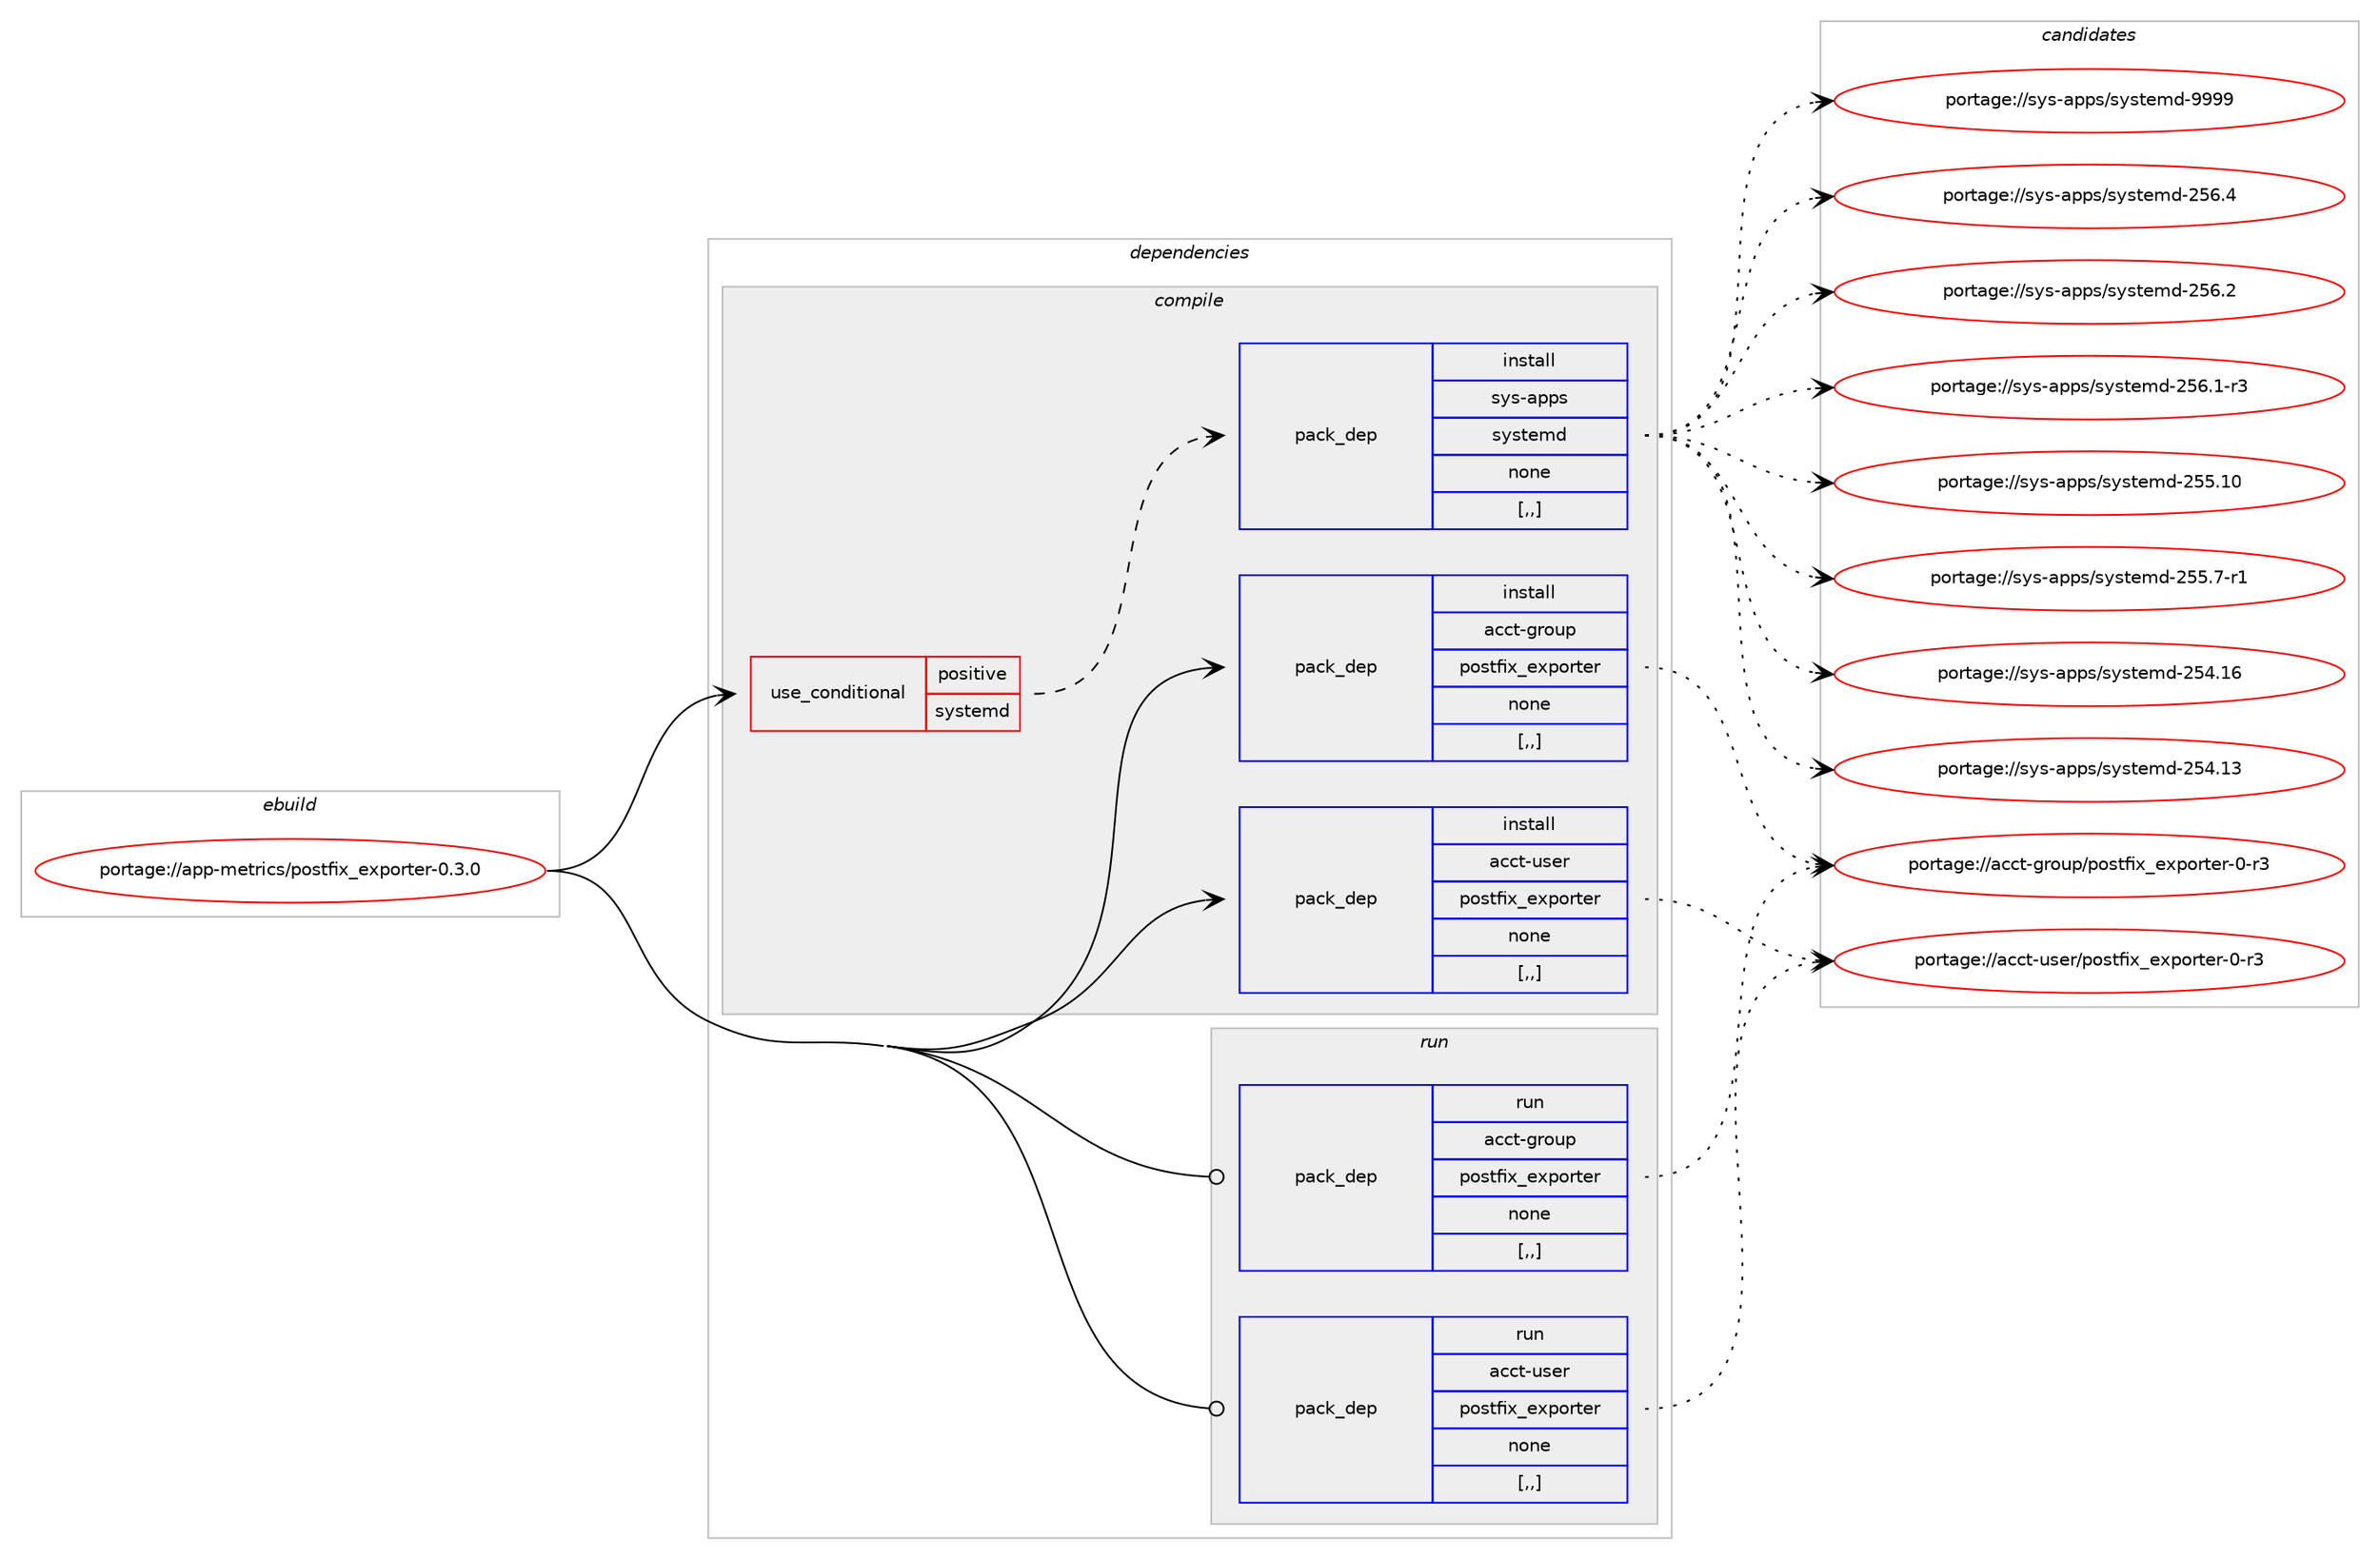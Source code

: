 digraph prolog {

# *************
# Graph options
# *************

newrank=true;
concentrate=true;
compound=true;
graph [rankdir=LR,fontname=Helvetica,fontsize=10,ranksep=1.5];#, ranksep=2.5, nodesep=0.2];
edge  [arrowhead=vee];
node  [fontname=Helvetica,fontsize=10];

# **********
# The ebuild
# **********

subgraph cluster_leftcol {
color=gray;
label=<<i>ebuild</i>>;
id [label="portage://app-metrics/postfix_exporter-0.3.0", color=red, width=4, href="../app-metrics/postfix_exporter-0.3.0.svg"];
}

# ****************
# The dependencies
# ****************

subgraph cluster_midcol {
color=gray;
label=<<i>dependencies</i>>;
subgraph cluster_compile {
fillcolor="#eeeeee";
style=filled;
label=<<i>compile</i>>;
subgraph cond11527 {
dependency39674 [label=<<TABLE BORDER="0" CELLBORDER="1" CELLSPACING="0" CELLPADDING="4"><TR><TD ROWSPAN="3" CELLPADDING="10">use_conditional</TD></TR><TR><TD>positive</TD></TR><TR><TD>systemd</TD></TR></TABLE>>, shape=none, color=red];
subgraph pack27760 {
dependency39675 [label=<<TABLE BORDER="0" CELLBORDER="1" CELLSPACING="0" CELLPADDING="4" WIDTH="220"><TR><TD ROWSPAN="6" CELLPADDING="30">pack_dep</TD></TR><TR><TD WIDTH="110">install</TD></TR><TR><TD>sys-apps</TD></TR><TR><TD>systemd</TD></TR><TR><TD>none</TD></TR><TR><TD>[,,]</TD></TR></TABLE>>, shape=none, color=blue];
}
dependency39674:e -> dependency39675:w [weight=20,style="dashed",arrowhead="vee"];
}
id:e -> dependency39674:w [weight=20,style="solid",arrowhead="vee"];
subgraph pack27761 {
dependency39676 [label=<<TABLE BORDER="0" CELLBORDER="1" CELLSPACING="0" CELLPADDING="4" WIDTH="220"><TR><TD ROWSPAN="6" CELLPADDING="30">pack_dep</TD></TR><TR><TD WIDTH="110">install</TD></TR><TR><TD>acct-group</TD></TR><TR><TD>postfix_exporter</TD></TR><TR><TD>none</TD></TR><TR><TD>[,,]</TD></TR></TABLE>>, shape=none, color=blue];
}
id:e -> dependency39676:w [weight=20,style="solid",arrowhead="vee"];
subgraph pack27762 {
dependency39677 [label=<<TABLE BORDER="0" CELLBORDER="1" CELLSPACING="0" CELLPADDING="4" WIDTH="220"><TR><TD ROWSPAN="6" CELLPADDING="30">pack_dep</TD></TR><TR><TD WIDTH="110">install</TD></TR><TR><TD>acct-user</TD></TR><TR><TD>postfix_exporter</TD></TR><TR><TD>none</TD></TR><TR><TD>[,,]</TD></TR></TABLE>>, shape=none, color=blue];
}
id:e -> dependency39677:w [weight=20,style="solid",arrowhead="vee"];
}
subgraph cluster_compileandrun {
fillcolor="#eeeeee";
style=filled;
label=<<i>compile and run</i>>;
}
subgraph cluster_run {
fillcolor="#eeeeee";
style=filled;
label=<<i>run</i>>;
subgraph pack27763 {
dependency39678 [label=<<TABLE BORDER="0" CELLBORDER="1" CELLSPACING="0" CELLPADDING="4" WIDTH="220"><TR><TD ROWSPAN="6" CELLPADDING="30">pack_dep</TD></TR><TR><TD WIDTH="110">run</TD></TR><TR><TD>acct-group</TD></TR><TR><TD>postfix_exporter</TD></TR><TR><TD>none</TD></TR><TR><TD>[,,]</TD></TR></TABLE>>, shape=none, color=blue];
}
id:e -> dependency39678:w [weight=20,style="solid",arrowhead="odot"];
subgraph pack27764 {
dependency39679 [label=<<TABLE BORDER="0" CELLBORDER="1" CELLSPACING="0" CELLPADDING="4" WIDTH="220"><TR><TD ROWSPAN="6" CELLPADDING="30">pack_dep</TD></TR><TR><TD WIDTH="110">run</TD></TR><TR><TD>acct-user</TD></TR><TR><TD>postfix_exporter</TD></TR><TR><TD>none</TD></TR><TR><TD>[,,]</TD></TR></TABLE>>, shape=none, color=blue];
}
id:e -> dependency39679:w [weight=20,style="solid",arrowhead="odot"];
}
}

# **************
# The candidates
# **************

subgraph cluster_choices {
rank=same;
color=gray;
label=<<i>candidates</i>>;

subgraph choice27760 {
color=black;
nodesep=1;
choice1151211154597112112115471151211151161011091004557575757 [label="portage://sys-apps/systemd-9999", color=red, width=4,href="../sys-apps/systemd-9999.svg"];
choice115121115459711211211547115121115116101109100455053544652 [label="portage://sys-apps/systemd-256.4", color=red, width=4,href="../sys-apps/systemd-256.4.svg"];
choice115121115459711211211547115121115116101109100455053544650 [label="portage://sys-apps/systemd-256.2", color=red, width=4,href="../sys-apps/systemd-256.2.svg"];
choice1151211154597112112115471151211151161011091004550535446494511451 [label="portage://sys-apps/systemd-256.1-r3", color=red, width=4,href="../sys-apps/systemd-256.1-r3.svg"];
choice11512111545971121121154711512111511610110910045505353464948 [label="portage://sys-apps/systemd-255.10", color=red, width=4,href="../sys-apps/systemd-255.10.svg"];
choice1151211154597112112115471151211151161011091004550535346554511449 [label="portage://sys-apps/systemd-255.7-r1", color=red, width=4,href="../sys-apps/systemd-255.7-r1.svg"];
choice11512111545971121121154711512111511610110910045505352464954 [label="portage://sys-apps/systemd-254.16", color=red, width=4,href="../sys-apps/systemd-254.16.svg"];
choice11512111545971121121154711512111511610110910045505352464951 [label="portage://sys-apps/systemd-254.13", color=red, width=4,href="../sys-apps/systemd-254.13.svg"];
dependency39675:e -> choice1151211154597112112115471151211151161011091004557575757:w [style=dotted,weight="100"];
dependency39675:e -> choice115121115459711211211547115121115116101109100455053544652:w [style=dotted,weight="100"];
dependency39675:e -> choice115121115459711211211547115121115116101109100455053544650:w [style=dotted,weight="100"];
dependency39675:e -> choice1151211154597112112115471151211151161011091004550535446494511451:w [style=dotted,weight="100"];
dependency39675:e -> choice11512111545971121121154711512111511610110910045505353464948:w [style=dotted,weight="100"];
dependency39675:e -> choice1151211154597112112115471151211151161011091004550535346554511449:w [style=dotted,weight="100"];
dependency39675:e -> choice11512111545971121121154711512111511610110910045505352464954:w [style=dotted,weight="100"];
dependency39675:e -> choice11512111545971121121154711512111511610110910045505352464951:w [style=dotted,weight="100"];
}
subgraph choice27761 {
color=black;
nodesep=1;
choice97999911645103114111117112471121111151161021051209510112011211111411610111445484511451 [label="portage://acct-group/postfix_exporter-0-r3", color=red, width=4,href="../acct-group/postfix_exporter-0-r3.svg"];
dependency39676:e -> choice97999911645103114111117112471121111151161021051209510112011211111411610111445484511451:w [style=dotted,weight="100"];
}
subgraph choice27762 {
color=black;
nodesep=1;
choice97999911645117115101114471121111151161021051209510112011211111411610111445484511451 [label="portage://acct-user/postfix_exporter-0-r3", color=red, width=4,href="../acct-user/postfix_exporter-0-r3.svg"];
dependency39677:e -> choice97999911645117115101114471121111151161021051209510112011211111411610111445484511451:w [style=dotted,weight="100"];
}
subgraph choice27763 {
color=black;
nodesep=1;
choice97999911645103114111117112471121111151161021051209510112011211111411610111445484511451 [label="portage://acct-group/postfix_exporter-0-r3", color=red, width=4,href="../acct-group/postfix_exporter-0-r3.svg"];
dependency39678:e -> choice97999911645103114111117112471121111151161021051209510112011211111411610111445484511451:w [style=dotted,weight="100"];
}
subgraph choice27764 {
color=black;
nodesep=1;
choice97999911645117115101114471121111151161021051209510112011211111411610111445484511451 [label="portage://acct-user/postfix_exporter-0-r3", color=red, width=4,href="../acct-user/postfix_exporter-0-r3.svg"];
dependency39679:e -> choice97999911645117115101114471121111151161021051209510112011211111411610111445484511451:w [style=dotted,weight="100"];
}
}

}

